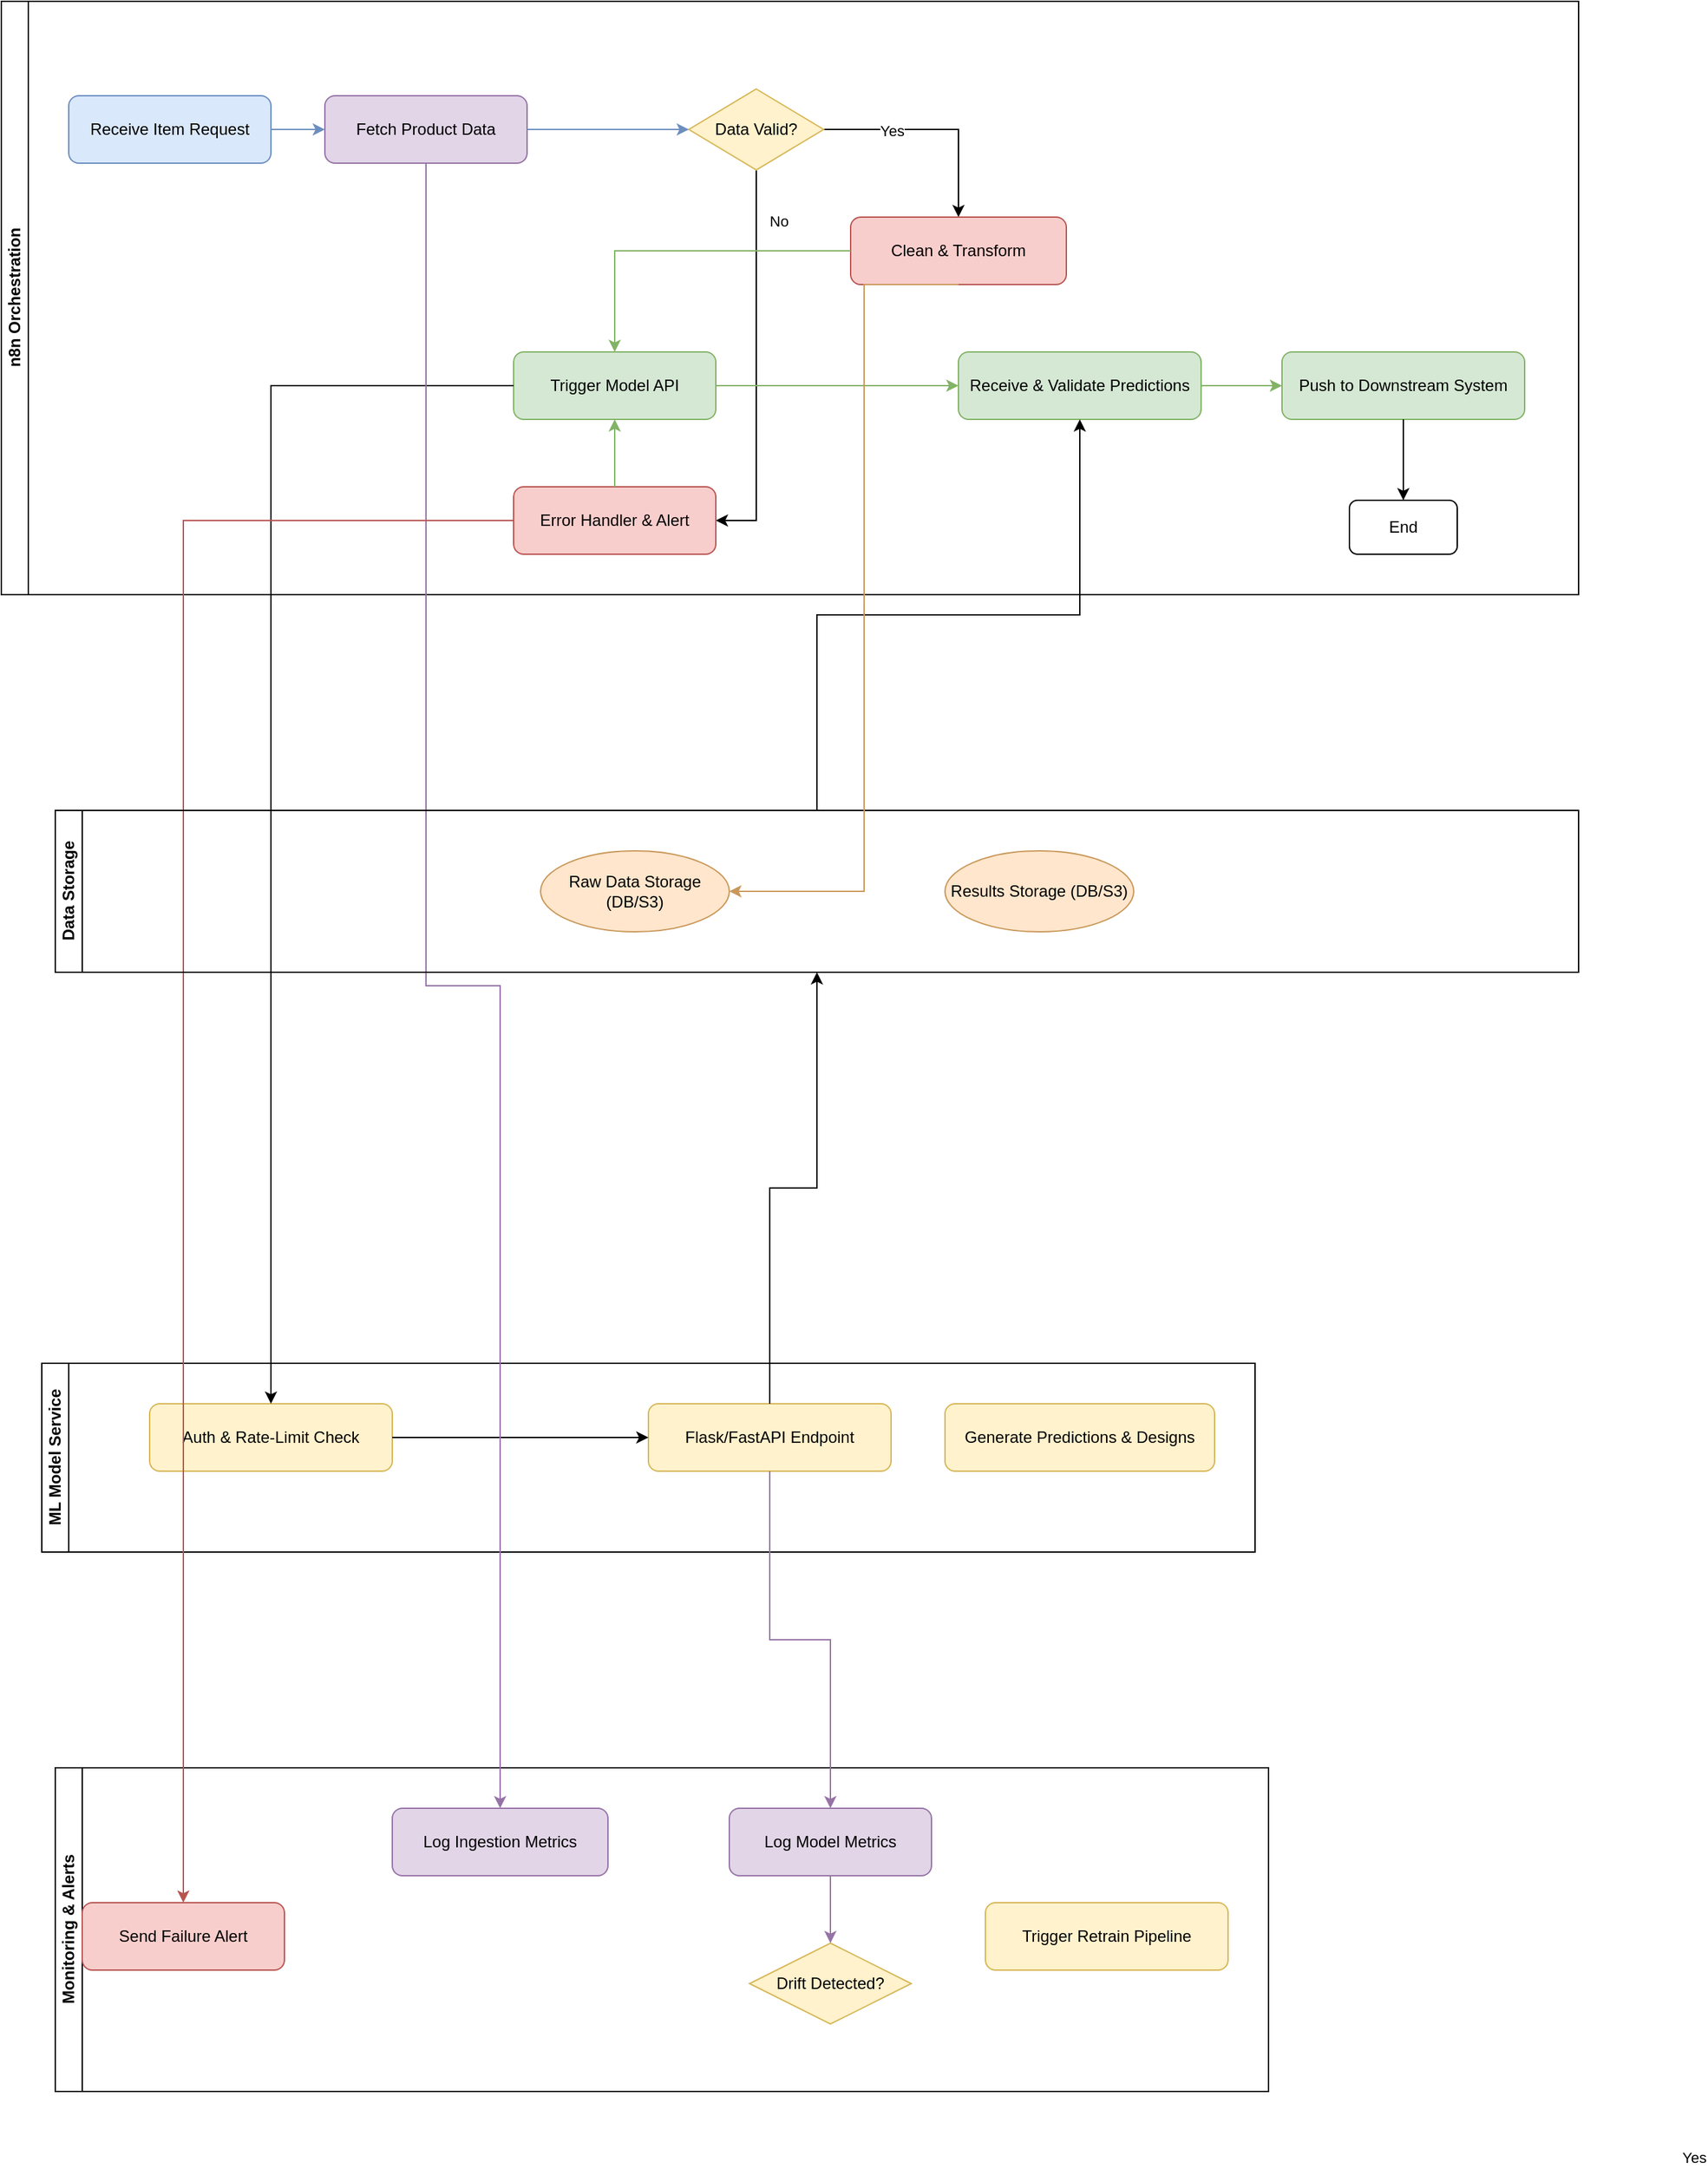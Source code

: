 <mxfile version="27.0.6">
  <diagram name="Complete Flowchart" id="WuH5lPuAPLfUjadhceZF">
    <mxGraphModel dx="3079" dy="2119" grid="1" gridSize="10" guides="1" tooltips="1" connect="1" arrows="1" fold="1" page="1" pageScale="1" pageWidth="850" pageHeight="1100" math="0" shadow="0">
      <root>
        <mxCell id="0" />
        <mxCell id="1" parent="0" />
        <mxCell id="X-7tLOTNDGGn71ntqQBZ-1" value="n8n Orchestration" style="swimlane;html=1;startSize=20;horizontal=0;" parent="1" vertex="1">
          <mxGeometry x="-150" y="-500" width="1170" height="440" as="geometry" />
        </mxCell>
        <mxCell id="X-7tLOTNDGGn71ntqQBZ-2" value="Receive Item Request" style="rounded=1;whiteSpace=wrap;html=1;fillColor=#DAE8FC;strokeColor=#6C8EBF;" parent="X-7tLOTNDGGn71ntqQBZ-1" vertex="1">
          <mxGeometry x="50" y="70" width="150" height="50" as="geometry" />
        </mxCell>
        <mxCell id="X-7tLOTNDGGn71ntqQBZ-3" value="Fetch Product Data" style="rounded=1;whiteSpace=wrap;html=1;fillColor=#E1D5E7;strokeColor=#9673A6;" parent="X-7tLOTNDGGn71ntqQBZ-1" vertex="1">
          <mxGeometry x="240" y="70" width="150" height="50" as="geometry" />
        </mxCell>
        <mxCell id="X-7tLOTNDGGn71ntqQBZ-47" style="edgeStyle=orthogonalEdgeStyle;rounded=0;orthogonalLoop=1;jettySize=auto;html=1;" parent="X-7tLOTNDGGn71ntqQBZ-1" source="X-7tLOTNDGGn71ntqQBZ-4" edge="1">
          <mxGeometry relative="1" as="geometry">
            <mxPoint x="710" y="160" as="targetPoint" />
            <Array as="points">
              <mxPoint x="710" y="95" />
            </Array>
          </mxGeometry>
        </mxCell>
        <mxCell id="X-7tLOTNDGGn71ntqQBZ-48" style="edgeStyle=orthogonalEdgeStyle;rounded=0;orthogonalLoop=1;jettySize=auto;html=1;entryX=1;entryY=0.5;entryDx=0;entryDy=0;" parent="X-7tLOTNDGGn71ntqQBZ-1" source="X-7tLOTNDGGn71ntqQBZ-4" target="X-7tLOTNDGGn71ntqQBZ-6" edge="1">
          <mxGeometry relative="1" as="geometry">
            <mxPoint x="575" y="390" as="targetPoint" />
          </mxGeometry>
        </mxCell>
        <mxCell id="X-7tLOTNDGGn71ntqQBZ-4" value="Data Valid?" style="rhombus;whiteSpace=wrap;html=1;fillColor=#FFF2CC;strokeColor=#D6B656;" parent="X-7tLOTNDGGn71ntqQBZ-1" vertex="1">
          <mxGeometry x="510" y="65" width="100" height="60" as="geometry" />
        </mxCell>
        <mxCell id="X-7tLOTNDGGn71ntqQBZ-5" value="Clean &amp; Transform" style="rounded=1;whiteSpace=wrap;html=1;fillColor=#F8CECC;strokeColor=#B85450;" parent="X-7tLOTNDGGn71ntqQBZ-1" vertex="1">
          <mxGeometry x="630" y="160" width="160" height="50" as="geometry" />
        </mxCell>
        <mxCell id="X-7tLOTNDGGn71ntqQBZ-6" value="Error Handler &amp; Alert" style="rounded=1;whiteSpace=wrap;html=1;fillColor=#F8CECC;strokeColor=#B85450;" parent="X-7tLOTNDGGn71ntqQBZ-1" vertex="1">
          <mxGeometry x="380" y="360" width="150" height="50" as="geometry" />
        </mxCell>
        <mxCell id="X-7tLOTNDGGn71ntqQBZ-7" value="Trigger Model API" style="rounded=1;whiteSpace=wrap;html=1;fillColor=#D5E8D4;strokeColor=#82B366;" parent="X-7tLOTNDGGn71ntqQBZ-1" vertex="1">
          <mxGeometry x="380" y="260" width="150" height="50" as="geometry" />
        </mxCell>
        <mxCell id="X-7tLOTNDGGn71ntqQBZ-8" value="Receive &amp; Validate Predictions" style="rounded=1;whiteSpace=wrap;html=1;fillColor=#D5E8D4;strokeColor=#82B366;" parent="X-7tLOTNDGGn71ntqQBZ-1" vertex="1">
          <mxGeometry x="710" y="260" width="180" height="50" as="geometry" />
        </mxCell>
        <mxCell id="X-7tLOTNDGGn71ntqQBZ-9" value="Push to Downstream System" style="rounded=1;whiteSpace=wrap;html=1;fillColor=#D5E8D4;strokeColor=#82B366;" parent="X-7tLOTNDGGn71ntqQBZ-1" vertex="1">
          <mxGeometry x="950" y="260" width="180" height="50" as="geometry" />
        </mxCell>
        <mxCell id="X-7tLOTNDGGn71ntqQBZ-11" style="edgeStyle=orthogonalEdgeStyle;rounded=0;html=1;strokeColor=#6C8EBF;" parent="X-7tLOTNDGGn71ntqQBZ-1" source="X-7tLOTNDGGn71ntqQBZ-2" target="X-7tLOTNDGGn71ntqQBZ-3" edge="1">
          <mxGeometry relative="1" as="geometry" />
        </mxCell>
        <mxCell id="X-7tLOTNDGGn71ntqQBZ-12" style="edgeStyle=orthogonalEdgeStyle;rounded=0;html=1;strokeColor=#6C8EBF;" parent="X-7tLOTNDGGn71ntqQBZ-1" source="X-7tLOTNDGGn71ntqQBZ-3" target="X-7tLOTNDGGn71ntqQBZ-4" edge="1">
          <mxGeometry relative="1" as="geometry" />
        </mxCell>
        <mxCell id="X-7tLOTNDGGn71ntqQBZ-13" value="Yes" style="edgeLabel;html=1;" parent="X-7tLOTNDGGn71ntqQBZ-1" source="X-7tLOTNDGGn71ntqQBZ-4" target="X-7tLOTNDGGn71ntqQBZ-5" edge="1">
          <mxGeometry x="-0.618" y="8" relative="1" as="geometry">
            <mxPoint as="offset" />
            <Array as="points">
              <mxPoint x="650" y="95" />
              <mxPoint x="680" y="60" />
              <mxPoint x="710" y="100" />
              <mxPoint x="680" y="80" />
            </Array>
          </mxGeometry>
        </mxCell>
        <mxCell id="X-7tLOTNDGGn71ntqQBZ-14" value="No" style="edgeLabel;html=1;" parent="X-7tLOTNDGGn71ntqQBZ-1" source="X-7tLOTNDGGn71ntqQBZ-4" target="X-7tLOTNDGGn71ntqQBZ-6" edge="1">
          <mxGeometry x="-0.824" y="26" relative="1" as="geometry">
            <mxPoint as="offset" />
          </mxGeometry>
        </mxCell>
        <mxCell id="X-7tLOTNDGGn71ntqQBZ-15" style="edgeStyle=orthogonalEdgeStyle;rounded=0;html=1;strokeColor=#82B366;" parent="X-7tLOTNDGGn71ntqQBZ-1" source="X-7tLOTNDGGn71ntqQBZ-5" target="X-7tLOTNDGGn71ntqQBZ-7" edge="1">
          <mxGeometry relative="1" as="geometry" />
        </mxCell>
        <mxCell id="X-7tLOTNDGGn71ntqQBZ-16" style="edgeStyle=orthogonalEdgeStyle;rounded=0;html=1;strokeColor=#82B366;" parent="X-7tLOTNDGGn71ntqQBZ-1" source="X-7tLOTNDGGn71ntqQBZ-6" target="X-7tLOTNDGGn71ntqQBZ-7" edge="1">
          <mxGeometry relative="1" as="geometry" />
        </mxCell>
        <mxCell id="X-7tLOTNDGGn71ntqQBZ-17" style="edgeStyle=orthogonalEdgeStyle;rounded=0;html=1;strokeColor=#82B366;" parent="X-7tLOTNDGGn71ntqQBZ-1" source="X-7tLOTNDGGn71ntqQBZ-7" target="X-7tLOTNDGGn71ntqQBZ-8" edge="1">
          <mxGeometry relative="1" as="geometry" />
        </mxCell>
        <mxCell id="X-7tLOTNDGGn71ntqQBZ-18" style="edgeStyle=orthogonalEdgeStyle;rounded=0;html=1;strokeColor=#82B366;" parent="X-7tLOTNDGGn71ntqQBZ-1" source="X-7tLOTNDGGn71ntqQBZ-8" target="X-7tLOTNDGGn71ntqQBZ-9" edge="1">
          <mxGeometry relative="1" as="geometry" />
        </mxCell>
        <mxCell id="X-7tLOTNDGGn71ntqQBZ-10" value="End" style="rounded=1;whiteSpace=wrap;html=1;fillColor=#FFFFFF;strokeColor=#000000;" parent="X-7tLOTNDGGn71ntqQBZ-1" vertex="1">
          <mxGeometry x="1000" y="370" width="80" height="40" as="geometry" />
        </mxCell>
        <mxCell id="X-7tLOTNDGGn71ntqQBZ-19" style="edgeStyle=orthogonalEdgeStyle;rounded=0;html=1;strokeColor=#000000;" parent="X-7tLOTNDGGn71ntqQBZ-1" source="X-7tLOTNDGGn71ntqQBZ-9" target="X-7tLOTNDGGn71ntqQBZ-10" edge="1">
          <mxGeometry relative="1" as="geometry" />
        </mxCell>
        <mxCell id="X-7tLOTNDGGn71ntqQBZ-23" value="ML Model Service" style="swimlane;html=1;startSize=20;horizontal=0;" parent="1" vertex="1">
          <mxGeometry x="-120" y="510" width="900" height="140" as="geometry" />
        </mxCell>
        <mxCell id="X-7tLOTNDGGn71ntqQBZ-24" value="Auth &amp; Rate-Limit Check" style="rounded=1;whiteSpace=wrap;html=1;fillColor=#FFF2CC;strokeColor=#D6B656;" parent="X-7tLOTNDGGn71ntqQBZ-23" vertex="1">
          <mxGeometry x="80" y="30" width="180" height="50" as="geometry" />
        </mxCell>
        <mxCell id="X-7tLOTNDGGn71ntqQBZ-25" value="Flask/FastAPI Endpoint" style="rounded=1;whiteSpace=wrap;html=1;fillColor=#FFF2CC;strokeColor=#D6B656;" parent="X-7tLOTNDGGn71ntqQBZ-23" vertex="1">
          <mxGeometry x="450" y="30" width="180" height="50" as="geometry" />
        </mxCell>
        <mxCell id="X-7tLOTNDGGn71ntqQBZ-51" style="edgeStyle=orthogonalEdgeStyle;rounded=0;orthogonalLoop=1;jettySize=auto;html=1;exitX=0.25;exitY=0;exitDx=0;exitDy=0;" parent="X-7tLOTNDGGn71ntqQBZ-23" source="X-7tLOTNDGGn71ntqQBZ-26" edge="1">
          <mxGeometry relative="1" as="geometry">
            <mxPoint x="719.667" y="40" as="targetPoint" />
          </mxGeometry>
        </mxCell>
        <mxCell id="X-7tLOTNDGGn71ntqQBZ-52" value="Text" style="edgeLabel;html=1;align=center;verticalAlign=middle;resizable=0;points=[];" parent="X-7tLOTNDGGn71ntqQBZ-51" vertex="1" connectable="0">
          <mxGeometry x="1" y="-1" relative="1" as="geometry">
            <mxPoint x="-1" y="-1" as="offset" />
          </mxGeometry>
        </mxCell>
        <mxCell id="X-7tLOTNDGGn71ntqQBZ-26" value="Generate Predictions &amp; Designs" style="rounded=1;whiteSpace=wrap;html=1;fillColor=#FFF2CC;strokeColor=#D6B656;" parent="X-7tLOTNDGGn71ntqQBZ-23" vertex="1">
          <mxGeometry x="670" y="30" width="200" height="50" as="geometry" />
        </mxCell>
        <mxCell id="X-7tLOTNDGGn71ntqQBZ-27" value="Monitoring &amp; Alerts" style="swimlane;html=1;startSize=20;horizontal=0;" parent="1" vertex="1">
          <mxGeometry x="-110" y="810" width="900" height="240" as="geometry" />
        </mxCell>
        <mxCell id="X-7tLOTNDGGn71ntqQBZ-28" value="Log Ingestion Metrics" style="rounded=1;whiteSpace=wrap;html=1;fillColor=#E1D5E7;strokeColor=#9673A6;" parent="X-7tLOTNDGGn71ntqQBZ-27" vertex="1">
          <mxGeometry x="250" y="30" width="160" height="50" as="geometry" />
        </mxCell>
        <mxCell id="X-7tLOTNDGGn71ntqQBZ-29" value="Log Model Metrics" style="rounded=1;whiteSpace=wrap;html=1;fillColor=#E1D5E7;strokeColor=#9673A6;" parent="X-7tLOTNDGGn71ntqQBZ-27" vertex="1">
          <mxGeometry x="500" y="30" width="150" height="50" as="geometry" />
        </mxCell>
        <mxCell id="X-7tLOTNDGGn71ntqQBZ-30" value="Send Failure Alert" style="rounded=1;whiteSpace=wrap;html=1;fillColor=#F8CECC;strokeColor=#B85450;" parent="X-7tLOTNDGGn71ntqQBZ-27" vertex="1">
          <mxGeometry x="20" y="100" width="150" height="50" as="geometry" />
        </mxCell>
        <mxCell id="X-7tLOTNDGGn71ntqQBZ-31" value="Drift Detected?" style="rhombus;whiteSpace=wrap;html=1;fillColor=#FFF2CC;strokeColor=#D6B656;" parent="X-7tLOTNDGGn71ntqQBZ-27" vertex="1">
          <mxGeometry x="515" y="130" width="120" height="60" as="geometry" />
        </mxCell>
        <mxCell id="X-7tLOTNDGGn71ntqQBZ-32" value="Trigger Retrain Pipeline" style="rounded=1;whiteSpace=wrap;html=1;fillColor=#FFF2CC;strokeColor=#D6B656;" parent="X-7tLOTNDGGn71ntqQBZ-27" vertex="1">
          <mxGeometry x="690" y="100" width="180" height="50" as="geometry" />
        </mxCell>
        <mxCell id="X-7tLOTNDGGn71ntqQBZ-34" style="edgeStyle=orthogonalEdgeStyle;rounded=0;html=1;strokeColor=#000000;" parent="1" source="X-7tLOTNDGGn71ntqQBZ-7" target="X-7tLOTNDGGn71ntqQBZ-24" edge="1">
          <mxGeometry relative="1" as="geometry" />
        </mxCell>
        <mxCell id="X-7tLOTNDGGn71ntqQBZ-35" style="edgeStyle=orthogonalEdgeStyle;rounded=0;html=1;strokeColor=#000000;" parent="1" source="X-7tLOTNDGGn71ntqQBZ-24" target="X-7tLOTNDGGn71ntqQBZ-25" edge="1">
          <mxGeometry relative="1" as="geometry" />
        </mxCell>
        <mxCell id="X-7tLOTNDGGn71ntqQBZ-36" style="edgeStyle=orthogonalEdgeStyle;rounded=0;html=1;strokeColor=#000000;" parent="1" source="X-7tLOTNDGGn71ntqQBZ-20" target="X-7tLOTNDGGn71ntqQBZ-8" edge="1">
          <mxGeometry relative="1" as="geometry" />
        </mxCell>
        <mxCell id="X-7tLOTNDGGn71ntqQBZ-37" style="edgeStyle=orthogonalEdgeStyle;rounded=0;html=1;strokeColor=#9673A6;" parent="1" source="X-7tLOTNDGGn71ntqQBZ-3" target="X-7tLOTNDGGn71ntqQBZ-28" edge="1">
          <mxGeometry relative="1" as="geometry" />
        </mxCell>
        <mxCell id="X-7tLOTNDGGn71ntqQBZ-38" style="edgeStyle=orthogonalEdgeStyle;rounded=0;html=1;strokeColor=#9673A6;" parent="1" source="X-7tLOTNDGGn71ntqQBZ-25" target="X-7tLOTNDGGn71ntqQBZ-29" edge="1">
          <mxGeometry relative="1" as="geometry" />
        </mxCell>
        <mxCell id="X-7tLOTNDGGn71ntqQBZ-39" style="edgeStyle=orthogonalEdgeStyle;rounded=0;html=1;strokeColor=#B85450;" parent="1" source="X-7tLOTNDGGn71ntqQBZ-6" target="X-7tLOTNDGGn71ntqQBZ-30" edge="1">
          <mxGeometry relative="1" as="geometry" />
        </mxCell>
        <mxCell id="X-7tLOTNDGGn71ntqQBZ-40" style="edgeStyle=orthogonalEdgeStyle;rounded=0;html=1;strokeColor=#9673A6;" parent="1" source="X-7tLOTNDGGn71ntqQBZ-29" target="X-7tLOTNDGGn71ntqQBZ-31" edge="1">
          <mxGeometry relative="1" as="geometry" />
        </mxCell>
        <mxCell id="X-7tLOTNDGGn71ntqQBZ-41" value="Yes" style="edgeLabel;html=1;" parent="1" source="X-7tLOTNDGGn71ntqQBZ-31" target="X-7tLOTNDGGn71ntqQBZ-32" edge="1">
          <mxGeometry relative="1" as="geometry">
            <mxPoint x="550" y="130" as="offset" />
          </mxGeometry>
        </mxCell>
        <mxCell id="X-7tLOTNDGGn71ntqQBZ-45" value="" style="edgeStyle=orthogonalEdgeStyle;rounded=0;html=1;strokeColor=#000000;" parent="1" source="X-7tLOTNDGGn71ntqQBZ-25" target="X-7tLOTNDGGn71ntqQBZ-20" edge="1">
          <mxGeometry relative="1" as="geometry">
            <mxPoint x="430" y="540" as="sourcePoint" />
            <mxPoint x="410" y="-90" as="targetPoint" />
          </mxGeometry>
        </mxCell>
        <mxCell id="X-7tLOTNDGGn71ntqQBZ-20" value="Data Storage" style="swimlane;html=1;startSize=20;horizontal=0;" parent="1" vertex="1">
          <mxGeometry x="-110" y="100" width="1130" height="120" as="geometry" />
        </mxCell>
        <mxCell id="X-7tLOTNDGGn71ntqQBZ-21" value="Raw Data Storage (DB/S3)" style="ellipse;whiteSpace=wrap;html=1;fillColor=#FFE6CC;strokeColor=#C9985A;" parent="X-7tLOTNDGGn71ntqQBZ-20" vertex="1">
          <mxGeometry x="360" y="30" width="140" height="60" as="geometry" />
        </mxCell>
        <mxCell id="X-7tLOTNDGGn71ntqQBZ-22" value="Results Storage (DB/S3)" style="ellipse;whiteSpace=wrap;html=1;fillColor=#FFE6CC;strokeColor=#C9985A;" parent="X-7tLOTNDGGn71ntqQBZ-20" vertex="1">
          <mxGeometry x="660" y="30" width="140" height="60" as="geometry" />
        </mxCell>
        <mxCell id="X-7tLOTNDGGn71ntqQBZ-33" style="edgeStyle=orthogonalEdgeStyle;rounded=0;html=1;strokeColor=#C9985A;exitX=0.5;exitY=1;exitDx=0;exitDy=0;entryX=1;entryY=0.5;entryDx=0;entryDy=0;" parent="1" source="X-7tLOTNDGGn71ntqQBZ-5" target="X-7tLOTNDGGn71ntqQBZ-21" edge="1">
          <mxGeometry relative="1" as="geometry">
            <mxPoint x="470" y="-260" as="sourcePoint" />
            <mxPoint x="395" y="185" as="targetPoint" />
            <Array as="points">
              <mxPoint x="490" y="160" />
            </Array>
          </mxGeometry>
        </mxCell>
      </root>
    </mxGraphModel>
  </diagram>
</mxfile>

